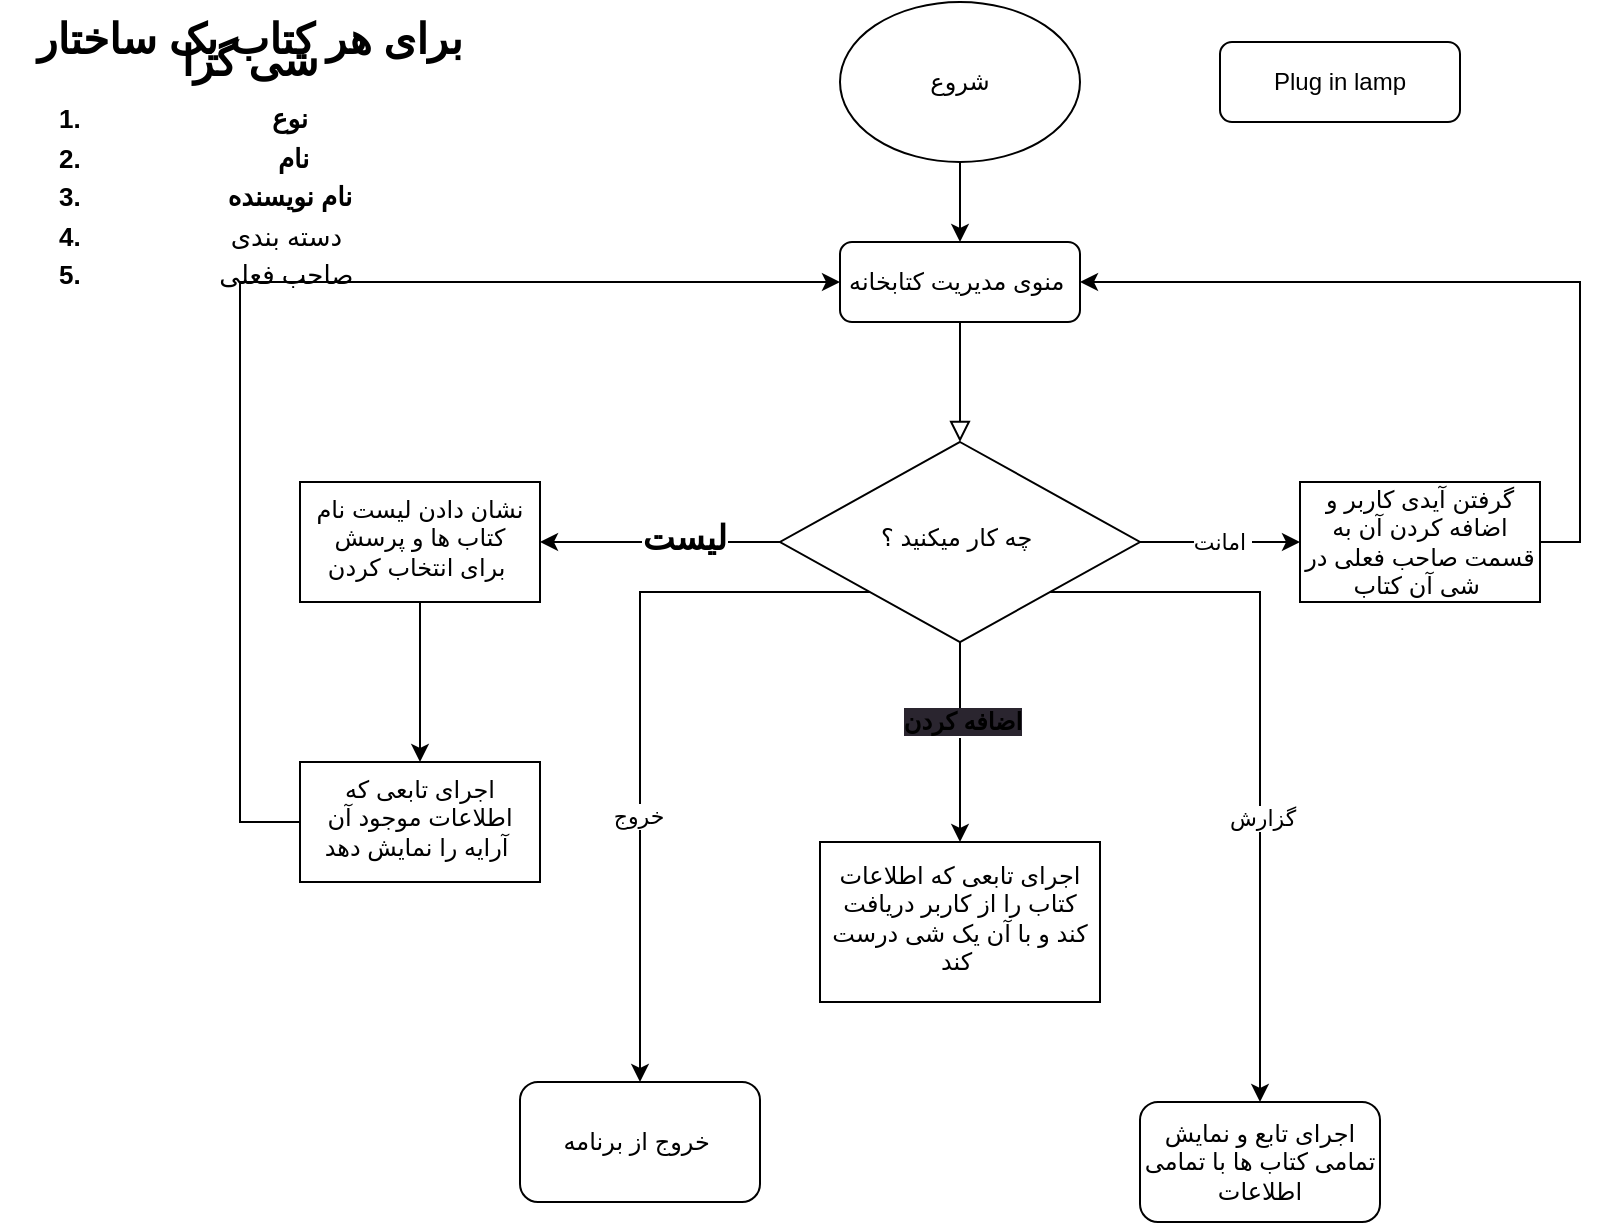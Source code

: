<mxfile version="21.3.8" type="github">
  <diagram id="C5RBs43oDa-KdzZeNtuy" name="Page-1">
    <mxGraphModel dx="1400" dy="775" grid="1" gridSize="10" guides="1" tooltips="1" connect="1" arrows="1" fold="1" page="1" pageScale="1" pageWidth="827" pageHeight="1169" math="0" shadow="0">
      <root>
        <mxCell id="WIyWlLk6GJQsqaUBKTNV-0" />
        <mxCell id="WIyWlLk6GJQsqaUBKTNV-1" parent="WIyWlLk6GJQsqaUBKTNV-0" />
        <mxCell id="WIyWlLk6GJQsqaUBKTNV-2" value="" style="rounded=0;html=1;jettySize=auto;orthogonalLoop=1;fontSize=11;endArrow=block;endFill=0;endSize=8;strokeWidth=1;shadow=0;labelBackgroundColor=none;edgeStyle=orthogonalEdgeStyle;" parent="WIyWlLk6GJQsqaUBKTNV-1" source="WIyWlLk6GJQsqaUBKTNV-3" target="WIyWlLk6GJQsqaUBKTNV-6" edge="1">
          <mxGeometry relative="1" as="geometry" />
        </mxCell>
        <mxCell id="WIyWlLk6GJQsqaUBKTNV-3" value="منوی مدیریت کتابخانه&amp;nbsp;" style="rounded=1;whiteSpace=wrap;html=1;fontSize=12;glass=0;strokeWidth=1;shadow=0;" parent="WIyWlLk6GJQsqaUBKTNV-1" vertex="1">
          <mxGeometry x="420" y="120" width="120" height="40" as="geometry" />
        </mxCell>
        <mxCell id="i-DLqj3eDkAQhv2jgfeZ-3" value="" style="edgeStyle=orthogonalEdgeStyle;rounded=0;orthogonalLoop=1;jettySize=auto;html=1;" edge="1" parent="WIyWlLk6GJQsqaUBKTNV-1" source="WIyWlLk6GJQsqaUBKTNV-6" target="i-DLqj3eDkAQhv2jgfeZ-2">
          <mxGeometry relative="1" as="geometry" />
        </mxCell>
        <mxCell id="i-DLqj3eDkAQhv2jgfeZ-6" value="&lt;span style=&quot;font-size: 17px;&quot;&gt;&lt;b&gt;لیست&lt;/b&gt;&lt;/span&gt;" style="edgeLabel;html=1;align=center;verticalAlign=middle;resizable=0;points=[];" vertex="1" connectable="0" parent="i-DLqj3eDkAQhv2jgfeZ-3">
          <mxGeometry x="-0.2" y="-1" relative="1" as="geometry">
            <mxPoint as="offset" />
          </mxGeometry>
        </mxCell>
        <mxCell id="i-DLqj3eDkAQhv2jgfeZ-5" value="" style="edgeStyle=orthogonalEdgeStyle;rounded=0;orthogonalLoop=1;jettySize=auto;html=1;" edge="1" parent="WIyWlLk6GJQsqaUBKTNV-1" source="WIyWlLk6GJQsqaUBKTNV-6" target="i-DLqj3eDkAQhv2jgfeZ-4">
          <mxGeometry relative="1" as="geometry" />
        </mxCell>
        <mxCell id="i-DLqj3eDkAQhv2jgfeZ-16" value="&lt;b style=&quot;font-size: 12px; background-color: rgb(42, 37, 47);&quot;&gt;اضافه کردن&lt;/b&gt;" style="edgeLabel;html=1;align=center;verticalAlign=middle;resizable=0;points=[];" vertex="1" connectable="0" parent="i-DLqj3eDkAQhv2jgfeZ-5">
          <mxGeometry x="-0.213" y="1" relative="1" as="geometry">
            <mxPoint as="offset" />
          </mxGeometry>
        </mxCell>
        <mxCell id="i-DLqj3eDkAQhv2jgfeZ-13" style="edgeStyle=orthogonalEdgeStyle;rounded=0;orthogonalLoop=1;jettySize=auto;html=1;exitX=1;exitY=0.5;exitDx=0;exitDy=0;" edge="1" parent="WIyWlLk6GJQsqaUBKTNV-1" source="WIyWlLk6GJQsqaUBKTNV-6" target="i-DLqj3eDkAQhv2jgfeZ-14">
          <mxGeometry relative="1" as="geometry">
            <mxPoint x="670" y="270" as="targetPoint" />
            <Array as="points">
              <mxPoint x="600" y="270" />
              <mxPoint x="600" y="270" />
            </Array>
          </mxGeometry>
        </mxCell>
        <mxCell id="i-DLqj3eDkAQhv2jgfeZ-15" value="امانت&amp;nbsp;" style="edgeLabel;html=1;align=center;verticalAlign=middle;resizable=0;points=[];" vertex="1" connectable="0" parent="i-DLqj3eDkAQhv2jgfeZ-13">
          <mxGeometry x="-0.293" relative="1" as="geometry">
            <mxPoint x="12" as="offset" />
          </mxGeometry>
        </mxCell>
        <mxCell id="i-DLqj3eDkAQhv2jgfeZ-21" style="edgeStyle=orthogonalEdgeStyle;rounded=0;orthogonalLoop=1;jettySize=auto;html=1;exitX=0;exitY=1;exitDx=0;exitDy=0;" edge="1" parent="WIyWlLk6GJQsqaUBKTNV-1" source="WIyWlLk6GJQsqaUBKTNV-6" target="i-DLqj3eDkAQhv2jgfeZ-22">
          <mxGeometry relative="1" as="geometry">
            <mxPoint x="320" y="570" as="targetPoint" />
          </mxGeometry>
        </mxCell>
        <mxCell id="i-DLqj3eDkAQhv2jgfeZ-23" value="خروج" style="edgeLabel;html=1;align=center;verticalAlign=middle;resizable=0;points=[];" vertex="1" connectable="0" parent="i-DLqj3eDkAQhv2jgfeZ-21">
          <mxGeometry x="0.257" y="-1" relative="1" as="geometry">
            <mxPoint as="offset" />
          </mxGeometry>
        </mxCell>
        <mxCell id="i-DLqj3eDkAQhv2jgfeZ-24" style="edgeStyle=orthogonalEdgeStyle;rounded=0;orthogonalLoop=1;jettySize=auto;html=1;exitX=1;exitY=1;exitDx=0;exitDy=0;" edge="1" parent="WIyWlLk6GJQsqaUBKTNV-1" source="WIyWlLk6GJQsqaUBKTNV-6" target="i-DLqj3eDkAQhv2jgfeZ-25">
          <mxGeometry relative="1" as="geometry">
            <mxPoint x="630" y="540" as="targetPoint" />
            <Array as="points">
              <mxPoint x="630" y="295" />
            </Array>
          </mxGeometry>
        </mxCell>
        <mxCell id="i-DLqj3eDkAQhv2jgfeZ-26" value="گزارش" style="edgeLabel;html=1;align=center;verticalAlign=middle;resizable=0;points=[];" vertex="1" connectable="0" parent="i-DLqj3eDkAQhv2jgfeZ-24">
          <mxGeometry x="0.208" y="1" relative="1" as="geometry">
            <mxPoint as="offset" />
          </mxGeometry>
        </mxCell>
        <mxCell id="WIyWlLk6GJQsqaUBKTNV-6" value="چه کار میکنید ؟&amp;nbsp;" style="rhombus;whiteSpace=wrap;html=1;shadow=0;fontFamily=Helvetica;fontSize=12;align=center;strokeWidth=1;spacing=6;spacingTop=-4;" parent="WIyWlLk6GJQsqaUBKTNV-1" vertex="1">
          <mxGeometry x="390" y="220" width="180" height="100" as="geometry" />
        </mxCell>
        <mxCell id="WIyWlLk6GJQsqaUBKTNV-7" value="Plug in lamp" style="rounded=1;whiteSpace=wrap;html=1;fontSize=12;glass=0;strokeWidth=1;shadow=0;" parent="WIyWlLk6GJQsqaUBKTNV-1" vertex="1">
          <mxGeometry x="610" y="20" width="120" height="40" as="geometry" />
        </mxCell>
        <mxCell id="i-DLqj3eDkAQhv2jgfeZ-1" value="" style="edgeStyle=orthogonalEdgeStyle;rounded=0;orthogonalLoop=1;jettySize=auto;html=1;entryX=0.5;entryY=0;entryDx=0;entryDy=0;" edge="1" parent="WIyWlLk6GJQsqaUBKTNV-1" source="i-DLqj3eDkAQhv2jgfeZ-0" target="WIyWlLk6GJQsqaUBKTNV-3">
          <mxGeometry relative="1" as="geometry">
            <mxPoint x="220" y="140" as="targetPoint" />
            <Array as="points" />
          </mxGeometry>
        </mxCell>
        <mxCell id="i-DLqj3eDkAQhv2jgfeZ-0" value="شروع" style="ellipse;whiteSpace=wrap;html=1;" vertex="1" parent="WIyWlLk6GJQsqaUBKTNV-1">
          <mxGeometry x="420" width="120" height="80" as="geometry" />
        </mxCell>
        <mxCell id="i-DLqj3eDkAQhv2jgfeZ-18" value="" style="edgeStyle=orthogonalEdgeStyle;rounded=0;orthogonalLoop=1;jettySize=auto;html=1;" edge="1" parent="WIyWlLk6GJQsqaUBKTNV-1" source="i-DLqj3eDkAQhv2jgfeZ-2" target="i-DLqj3eDkAQhv2jgfeZ-17">
          <mxGeometry relative="1" as="geometry" />
        </mxCell>
        <mxCell id="i-DLqj3eDkAQhv2jgfeZ-2" value="نشان دادن لیست نام کتاب ها و پرسش برای انتخاب کردن&amp;nbsp;" style="whiteSpace=wrap;html=1;shadow=0;strokeWidth=1;spacing=6;spacingTop=-4;" vertex="1" parent="WIyWlLk6GJQsqaUBKTNV-1">
          <mxGeometry x="150" y="240" width="120" height="60" as="geometry" />
        </mxCell>
        <mxCell id="i-DLqj3eDkAQhv2jgfeZ-4" value="اجرای تابعی که اطلاعات کتاب را از کاربر دریافت کند و با آن یک شی درست کند&amp;nbsp;" style="whiteSpace=wrap;html=1;shadow=0;strokeWidth=1;spacing=6;spacingTop=-4;" vertex="1" parent="WIyWlLk6GJQsqaUBKTNV-1">
          <mxGeometry x="410" y="420" width="140" height="80" as="geometry" />
        </mxCell>
        <mxCell id="i-DLqj3eDkAQhv2jgfeZ-10" value="&lt;h1 style=&quot;font-size: 21px; line-height: 50%;&quot;&gt;&lt;span style=&quot;background-color: initial;&quot;&gt;&lt;font style=&quot;font-size: 21px;&quot;&gt;برای هر کتاب یک ساختار شی گرا&lt;/font&gt;&lt;/span&gt;&lt;/h1&gt;&lt;h1 style=&quot;line-height: 50%; font-size: 13px;&quot;&gt;&lt;ol style=&quot;line-height: 150%;&quot;&gt;&lt;li&gt;&lt;span style=&quot;background-color: initial;&quot;&gt;&lt;font style=&quot;font-size: 13px;&quot;&gt;&amp;nbsp;نوع&amp;nbsp;&lt;/font&gt;&lt;/span&gt;&lt;/li&gt;&lt;li&gt;&lt;span style=&quot;background-color: initial;&quot;&gt;&lt;font style=&quot;font-size: 13px;&quot;&gt;&amp;nbsp;نام‌&lt;/font&gt;&lt;/span&gt;&lt;/li&gt;&lt;li&gt;نام نویسنده&lt;/li&gt;&lt;li&gt;&lt;span style=&quot;background-color: initial; font-weight: normal;&quot;&gt;دسته بندی&amp;nbsp;&lt;/span&gt;&lt;/li&gt;&lt;li&gt;&lt;span style=&quot;background-color: initial; font-weight: normal;&quot;&gt;صاحب فعلی&amp;nbsp;&lt;/span&gt;&lt;/li&gt;&lt;/ol&gt;&lt;/h1&gt;" style="text;html=1;strokeColor=none;fillColor=none;spacing=5;spacingTop=-20;whiteSpace=wrap;overflow=hidden;rounded=0;align=center;" vertex="1" parent="WIyWlLk6GJQsqaUBKTNV-1">
          <mxGeometry y="10" width="250" height="140" as="geometry" />
        </mxCell>
        <mxCell id="i-DLqj3eDkAQhv2jgfeZ-20" style="edgeStyle=orthogonalEdgeStyle;rounded=0;orthogonalLoop=1;jettySize=auto;html=1;entryX=1;entryY=0.5;entryDx=0;entryDy=0;" edge="1" parent="WIyWlLk6GJQsqaUBKTNV-1" source="i-DLqj3eDkAQhv2jgfeZ-14" target="WIyWlLk6GJQsqaUBKTNV-3">
          <mxGeometry relative="1" as="geometry">
            <Array as="points">
              <mxPoint x="790" y="270" />
              <mxPoint x="790" y="140" />
            </Array>
          </mxGeometry>
        </mxCell>
        <mxCell id="i-DLqj3eDkAQhv2jgfeZ-14" value="گرفتن آیدی کاربر و اضافه کردن آن به قسمت صاحب فعلی در شی آن کتاب&amp;nbsp;" style="rounded=0;whiteSpace=wrap;html=1;" vertex="1" parent="WIyWlLk6GJQsqaUBKTNV-1">
          <mxGeometry x="650" y="240" width="120" height="60" as="geometry" />
        </mxCell>
        <mxCell id="i-DLqj3eDkAQhv2jgfeZ-19" style="edgeStyle=orthogonalEdgeStyle;rounded=0;orthogonalLoop=1;jettySize=auto;html=1;entryX=0;entryY=0.5;entryDx=0;entryDy=0;" edge="1" parent="WIyWlLk6GJQsqaUBKTNV-1" source="i-DLqj3eDkAQhv2jgfeZ-17" target="WIyWlLk6GJQsqaUBKTNV-3">
          <mxGeometry relative="1" as="geometry">
            <mxPoint x="80.0" y="168.667" as="targetPoint" />
            <Array as="points">
              <mxPoint x="120" y="410" />
              <mxPoint x="120" y="140" />
            </Array>
          </mxGeometry>
        </mxCell>
        <mxCell id="i-DLqj3eDkAQhv2jgfeZ-17" value="اجرای تابعی که اطلاعات موجود آن آرایه را نمایش دهد&amp;nbsp;" style="whiteSpace=wrap;html=1;shadow=0;strokeWidth=1;spacing=6;spacingTop=-4;" vertex="1" parent="WIyWlLk6GJQsqaUBKTNV-1">
          <mxGeometry x="150" y="380" width="120" height="60" as="geometry" />
        </mxCell>
        <mxCell id="i-DLqj3eDkAQhv2jgfeZ-22" value="خروج از برنامه&amp;nbsp;" style="rounded=1;whiteSpace=wrap;html=1;" vertex="1" parent="WIyWlLk6GJQsqaUBKTNV-1">
          <mxGeometry x="260" y="540" width="120" height="60" as="geometry" />
        </mxCell>
        <mxCell id="i-DLqj3eDkAQhv2jgfeZ-25" value="اجرای تابع و نمایش تمامی کتاب ها با تمامی اطلاعات" style="rounded=1;whiteSpace=wrap;html=1;" vertex="1" parent="WIyWlLk6GJQsqaUBKTNV-1">
          <mxGeometry x="570" y="550" width="120" height="60" as="geometry" />
        </mxCell>
      </root>
    </mxGraphModel>
  </diagram>
</mxfile>
